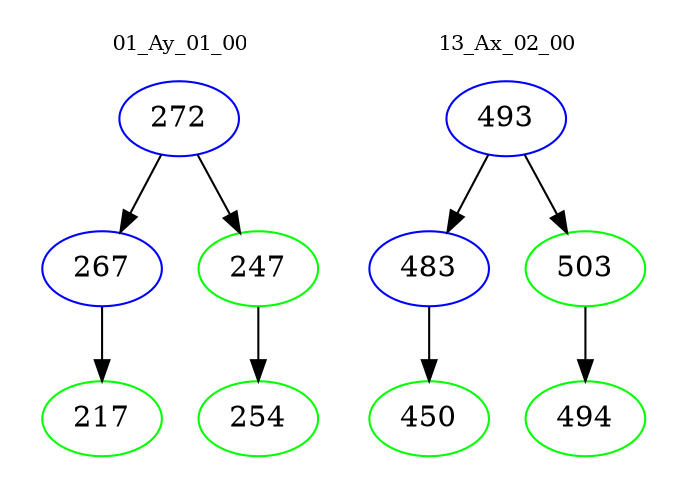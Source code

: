 digraph{
subgraph cluster_0 {
color = white
label = "01_Ay_01_00";
fontsize=10;
T0_272 [label="272", color="blue"]
T0_272 -> T0_267 [color="black"]
T0_267 [label="267", color="blue"]
T0_267 -> T0_217 [color="black"]
T0_217 [label="217", color="green"]
T0_272 -> T0_247 [color="black"]
T0_247 [label="247", color="green"]
T0_247 -> T0_254 [color="black"]
T0_254 [label="254", color="green"]
}
subgraph cluster_1 {
color = white
label = "13_Ax_02_00";
fontsize=10;
T1_493 [label="493", color="blue"]
T1_493 -> T1_483 [color="black"]
T1_483 [label="483", color="blue"]
T1_483 -> T1_450 [color="black"]
T1_450 [label="450", color="green"]
T1_493 -> T1_503 [color="black"]
T1_503 [label="503", color="green"]
T1_503 -> T1_494 [color="black"]
T1_494 [label="494", color="green"]
}
}
